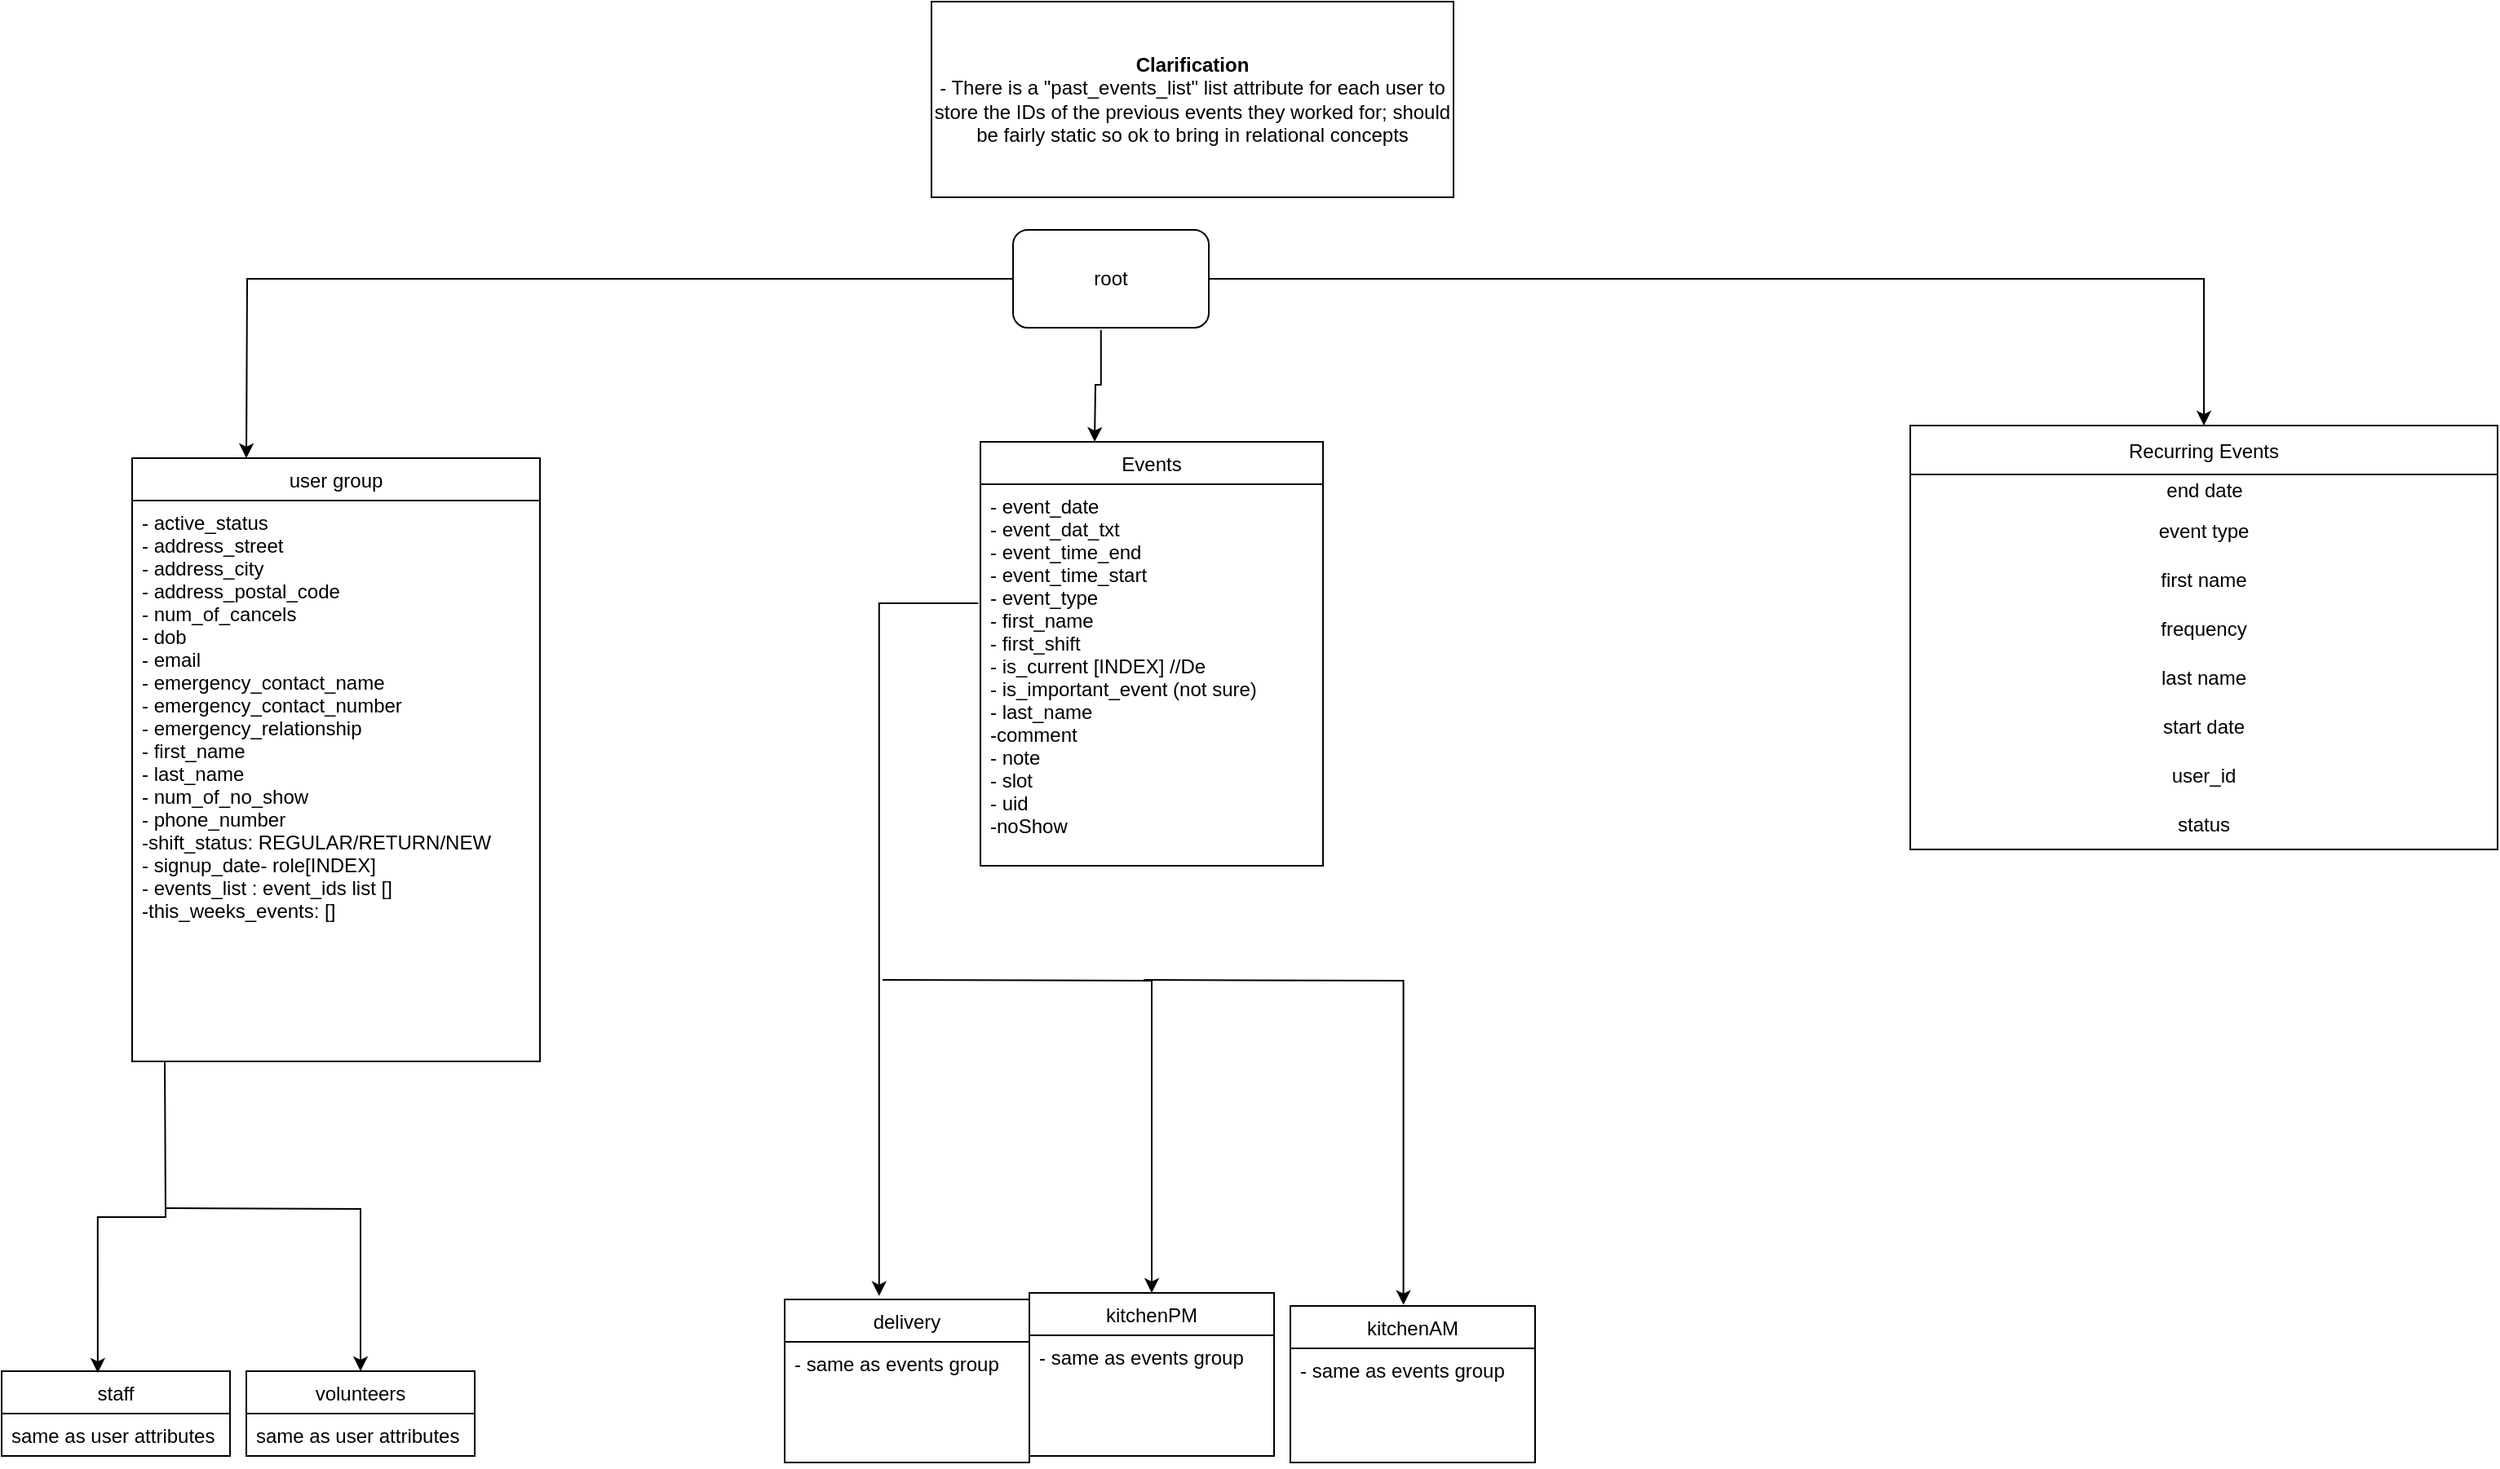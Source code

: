 <mxfile version="16.6.4" type="google"><diagram id="CYc8Alj8YEeZP_eTJ0H1" name="Page-1"><mxGraphModel dx="2844" dy="1504" grid="1" gridSize="10" guides="1" tooltips="1" connect="1" arrows="1" fold="1" page="1" pageScale="1" pageWidth="850" pageHeight="1100" math="0" shadow="0"><root><mxCell id="0"/><mxCell id="1" parent="0"/><mxCell id="iTW5-F_iSUV9SQm6rUlk-3" style="edgeStyle=orthogonalEdgeStyle;rounded=0;orthogonalLoop=1;jettySize=auto;html=1;entryX=0.5;entryY=0;entryDx=0;entryDy=0;" parent="1" source="iTW5-F_iSUV9SQm6rUlk-1" edge="1"><mxGeometry relative="1" as="geometry"><mxPoint x="230" y="280" as="targetPoint"/></mxGeometry></mxCell><mxCell id="iTW5-F_iSUV9SQm6rUlk-22" style="edgeStyle=orthogonalEdgeStyle;rounded=0;orthogonalLoop=1;jettySize=auto;html=1;exitX=0.449;exitY=1.022;exitDx=0;exitDy=0;exitPerimeter=0;" parent="1" source="iTW5-F_iSUV9SQm6rUlk-1" edge="1"><mxGeometry relative="1" as="geometry"><mxPoint x="750" y="270" as="targetPoint"/></mxGeometry></mxCell><mxCell id="kx9c0yVoqD47GqQ9nCUQ-14" style="edgeStyle=orthogonalEdgeStyle;rounded=0;orthogonalLoop=1;jettySize=auto;html=1;entryX=0.5;entryY=0;entryDx=0;entryDy=0;" edge="1" parent="1" source="iTW5-F_iSUV9SQm6rUlk-1" target="kx9c0yVoqD47GqQ9nCUQ-8"><mxGeometry relative="1" as="geometry"/></mxCell><mxCell id="iTW5-F_iSUV9SQm6rUlk-1" value="root" style="rounded=1;whiteSpace=wrap;html=1;" parent="1" vertex="1"><mxGeometry x="700" y="140" width="120" height="60" as="geometry"/></mxCell><mxCell id="iTW5-F_iSUV9SQm6rUlk-4" value="user group" style="swimlane;fontStyle=0;childLayout=stackLayout;horizontal=1;startSize=26;fillColor=none;horizontalStack=0;resizeParent=1;resizeParentMax=0;resizeLast=0;collapsible=1;marginBottom=0;" parent="1" vertex="1"><mxGeometry x="160" y="280" width="250" height="370" as="geometry"/></mxCell><mxCell id="iTW5-F_iSUV9SQm6rUlk-6" value="- active_status&#xA;- address_street&#xA;- address_city&#xA;- address_postal_code&#xA;- num_of_cancels&#xA;- dob&#xA;- email&#xA;- emergency_contact_name&#xA;- emergency_contact_number&#xA;- emergency_relationship&#xA;- first_name&#xA;- last_name&#xA;- num_of_no_show&#xA;- phone_number&#xA;-shift_status: REGULAR/RETURN/NEW&#xA;- signup_date- role[INDEX]&#xA;- events_list : event_ids list []&#xA;-this_weeks_events: []&#xA;&#xA;&#xA;" style="text;strokeColor=none;fillColor=none;align=left;verticalAlign=top;spacingLeft=4;spacingRight=4;overflow=hidden;rotatable=0;points=[[0,0.5],[1,0.5]];portConstraint=eastwest;" parent="iTW5-F_iSUV9SQm6rUlk-4" vertex="1"><mxGeometry y="26" width="250" height="344" as="geometry"/></mxCell><mxCell id="iTW5-F_iSUV9SQm6rUlk-8" value="volunteers" style="swimlane;fontStyle=0;childLayout=stackLayout;horizontal=1;startSize=26;fillColor=none;horizontalStack=0;resizeParent=1;resizeParentMax=0;resizeLast=0;collapsible=1;marginBottom=0;" parent="1" vertex="1"><mxGeometry x="230" y="840" width="140" height="52" as="geometry"/></mxCell><mxCell id="iTW5-F_iSUV9SQm6rUlk-9" value="same as user attributes" style="text;strokeColor=none;fillColor=none;align=left;verticalAlign=top;spacingLeft=4;spacingRight=4;overflow=hidden;rotatable=0;points=[[0,0.5],[1,0.5]];portConstraint=eastwest;" parent="iTW5-F_iSUV9SQm6rUlk-8" vertex="1"><mxGeometry y="26" width="140" height="26" as="geometry"/></mxCell><mxCell id="iTW5-F_iSUV9SQm6rUlk-12" style="edgeStyle=orthogonalEdgeStyle;rounded=0;orthogonalLoop=1;jettySize=auto;html=1;" parent="1" target="iTW5-F_iSUV9SQm6rUlk-8" edge="1"><mxGeometry relative="1" as="geometry"><mxPoint x="180" y="740" as="sourcePoint"/></mxGeometry></mxCell><mxCell id="iTW5-F_iSUV9SQm6rUlk-13" value="staff" style="swimlane;fontStyle=0;childLayout=stackLayout;horizontal=1;startSize=26;fillColor=none;horizontalStack=0;resizeParent=1;resizeParentMax=0;resizeLast=0;collapsible=1;marginBottom=0;" parent="1" vertex="1"><mxGeometry x="80" y="840" width="140" height="52" as="geometry"/></mxCell><mxCell id="iTW5-F_iSUV9SQm6rUlk-14" value="same as user attributes" style="text;strokeColor=none;fillColor=none;align=left;verticalAlign=top;spacingLeft=4;spacingRight=4;overflow=hidden;rotatable=0;points=[[0,0.5],[1,0.5]];portConstraint=eastwest;" parent="iTW5-F_iSUV9SQm6rUlk-13" vertex="1"><mxGeometry y="26" width="140" height="26" as="geometry"/></mxCell><mxCell id="iTW5-F_iSUV9SQm6rUlk-21" value="&lt;b&gt;Clarification&lt;/b&gt;&lt;br&gt;- There is a &quot;past_events_list&quot; list attribute for each user to store the IDs of the previous events they worked for; should be fairly static so ok to bring in relational concepts" style="rounded=0;whiteSpace=wrap;html=1;" parent="1" vertex="1"><mxGeometry x="650" width="320" height="120" as="geometry"/></mxCell><mxCell id="iTW5-F_iSUV9SQm6rUlk-24" value="Events" style="swimlane;fontStyle=0;childLayout=stackLayout;horizontal=1;startSize=26;fillColor=none;horizontalStack=0;resizeParent=1;resizeParentMax=0;resizeLast=0;collapsible=1;marginBottom=0;" parent="1" vertex="1"><mxGeometry x="680" y="270" width="210" height="260" as="geometry"/></mxCell><mxCell id="iTW5-F_iSUV9SQm6rUlk-25" value="- event_date&#xA;- event_dat_txt&#xA;- event_time_end&#xA;- event_time_start&#xA;- event_type&#xA;- first_name&#xA;- first_shift &#xA;- is_current [INDEX] //De&#xA;- is_important_event (not sure)&#xA;- last_name&#xA;-comment&#xA;- note&#xA;- slot&#xA;- uid&#xA;-noShow&#xA;&#xA;" style="text;strokeColor=none;fillColor=none;align=left;verticalAlign=top;spacingLeft=4;spacingRight=4;overflow=hidden;rotatable=0;points=[[0,0.5],[1,0.5]];portConstraint=eastwest;" parent="iTW5-F_iSUV9SQm6rUlk-24" vertex="1"><mxGeometry y="26" width="210" height="234" as="geometry"/></mxCell><mxCell id="iTW5-F_iSUV9SQm6rUlk-28" value="delivery" style="swimlane;fontStyle=0;childLayout=stackLayout;horizontal=1;startSize=26;fillColor=none;horizontalStack=0;resizeParent=1;resizeParentMax=0;resizeLast=0;collapsible=1;marginBottom=0;" parent="1" vertex="1"><mxGeometry x="560" y="796" width="150" height="100" as="geometry"/></mxCell><mxCell id="iTW5-F_iSUV9SQm6rUlk-29" value="- same as events group" style="text;strokeColor=none;fillColor=none;align=left;verticalAlign=top;spacingLeft=4;spacingRight=4;overflow=hidden;rotatable=0;points=[[0,0.5],[1,0.5]];portConstraint=eastwest;" parent="iTW5-F_iSUV9SQm6rUlk-28" vertex="1"><mxGeometry y="26" width="150" height="74" as="geometry"/></mxCell><mxCell id="iTW5-F_iSUV9SQm6rUlk-30" value="kitchenPM" style="swimlane;fontStyle=0;childLayout=stackLayout;horizontal=1;startSize=26;fillColor=none;horizontalStack=0;resizeParent=1;resizeParentMax=0;resizeLast=0;collapsible=1;marginBottom=0;" parent="1" vertex="1"><mxGeometry x="710" y="792" width="150" height="100" as="geometry"/></mxCell><mxCell id="iTW5-F_iSUV9SQm6rUlk-31" value="- same as events group" style="text;strokeColor=none;fillColor=none;align=left;verticalAlign=top;spacingLeft=4;spacingRight=4;overflow=hidden;rotatable=0;points=[[0,0.5],[1,0.5]];portConstraint=eastwest;" parent="iTW5-F_iSUV9SQm6rUlk-30" vertex="1"><mxGeometry y="26" width="150" height="74" as="geometry"/></mxCell><mxCell id="4ZGWsH42hW3fTyE2jTXR-1" style="edgeStyle=orthogonalEdgeStyle;rounded=0;orthogonalLoop=1;jettySize=auto;html=1;entryX=0.421;entryY=0.019;entryDx=0;entryDy=0;entryPerimeter=0;" parent="1" target="iTW5-F_iSUV9SQm6rUlk-13" edge="1"><mxGeometry relative="1" as="geometry"><mxPoint x="180" y="650" as="sourcePoint"/></mxGeometry></mxCell><mxCell id="4ZGWsH42hW3fTyE2jTXR-5" value="kitchenAM" style="swimlane;fontStyle=0;childLayout=stackLayout;horizontal=1;startSize=26;fillColor=none;horizontalStack=0;resizeParent=1;resizeParentMax=0;resizeLast=0;collapsible=1;marginBottom=0;" parent="1" vertex="1"><mxGeometry x="870" y="800" width="150" height="96" as="geometry"/></mxCell><mxCell id="4ZGWsH42hW3fTyE2jTXR-6" value="- same as events group" style="text;strokeColor=none;fillColor=none;align=left;verticalAlign=top;spacingLeft=4;spacingRight=4;overflow=hidden;rotatable=0;points=[[0,0.5],[1,0.5]];portConstraint=eastwest;" parent="4ZGWsH42hW3fTyE2jTXR-5" vertex="1"><mxGeometry y="26" width="150" height="70" as="geometry"/></mxCell><mxCell id="4ZGWsH42hW3fTyE2jTXR-7" style="edgeStyle=orthogonalEdgeStyle;rounded=0;orthogonalLoop=1;jettySize=auto;html=1;entryX=0.462;entryY=-0.007;entryDx=0;entryDy=0;entryPerimeter=0;" parent="1" target="4ZGWsH42hW3fTyE2jTXR-5" edge="1"><mxGeometry relative="1" as="geometry"><mxPoint x="780" y="600" as="sourcePoint"/></mxGeometry></mxCell><mxCell id="4ZGWsH42hW3fTyE2jTXR-8" style="edgeStyle=orthogonalEdgeStyle;rounded=0;orthogonalLoop=1;jettySize=auto;html=1;entryX=0.5;entryY=0;entryDx=0;entryDy=0;" parent="1" target="iTW5-F_iSUV9SQm6rUlk-30" edge="1"><mxGeometry relative="1" as="geometry"><mxPoint x="620" y="600" as="sourcePoint"/></mxGeometry></mxCell><mxCell id="4ZGWsH42hW3fTyE2jTXR-9" style="edgeStyle=orthogonalEdgeStyle;rounded=0;orthogonalLoop=1;jettySize=auto;html=1;entryX=0.386;entryY=-0.021;entryDx=0;entryDy=0;entryPerimeter=0;exitX=-0.006;exitY=0.312;exitDx=0;exitDy=0;exitPerimeter=0;" parent="1" source="iTW5-F_iSUV9SQm6rUlk-25" target="iTW5-F_iSUV9SQm6rUlk-28" edge="1"><mxGeometry relative="1" as="geometry"/></mxCell><mxCell id="kx9c0yVoqD47GqQ9nCUQ-8" value="Recurring Events" style="swimlane;fontStyle=0;childLayout=stackLayout;horizontal=1;startSize=30;horizontalStack=0;resizeParent=1;resizeParentMax=0;resizeLast=0;collapsible=1;marginBottom=0;" vertex="1" parent="1"><mxGeometry x="1250" y="260" width="360" height="260" as="geometry"/></mxCell><mxCell id="kx9c0yVoqD47GqQ9nCUQ-16" value="end date" style="text;html=1;align=center;verticalAlign=middle;resizable=0;points=[];autosize=1;strokeColor=none;fillColor=none;rotation=0;" vertex="1" parent="kx9c0yVoqD47GqQ9nCUQ-8"><mxGeometry y="30" width="360" height="20" as="geometry"/></mxCell><mxCell id="kx9c0yVoqD47GqQ9nCUQ-17" value="event type" style="text;html=1;strokeColor=none;fillColor=none;align=center;verticalAlign=middle;whiteSpace=wrap;rounded=0;" vertex="1" parent="kx9c0yVoqD47GqQ9nCUQ-8"><mxGeometry y="50" width="360" height="30" as="geometry"/></mxCell><mxCell id="kx9c0yVoqD47GqQ9nCUQ-18" value="first name" style="text;html=1;strokeColor=none;fillColor=none;align=center;verticalAlign=middle;whiteSpace=wrap;rounded=0;" vertex="1" parent="kx9c0yVoqD47GqQ9nCUQ-8"><mxGeometry y="80" width="360" height="30" as="geometry"/></mxCell><mxCell id="kx9c0yVoqD47GqQ9nCUQ-20" value="frequency" style="text;html=1;strokeColor=none;fillColor=none;align=center;verticalAlign=middle;whiteSpace=wrap;rounded=0;" vertex="1" parent="kx9c0yVoqD47GqQ9nCUQ-8"><mxGeometry y="110" width="360" height="30" as="geometry"/></mxCell><mxCell id="kx9c0yVoqD47GqQ9nCUQ-19" value="last name" style="text;html=1;strokeColor=none;fillColor=none;align=center;verticalAlign=middle;whiteSpace=wrap;rounded=0;" vertex="1" parent="kx9c0yVoqD47GqQ9nCUQ-8"><mxGeometry y="140" width="360" height="30" as="geometry"/></mxCell><mxCell id="kx9c0yVoqD47GqQ9nCUQ-21" value="start date" style="text;html=1;strokeColor=none;fillColor=none;align=center;verticalAlign=middle;whiteSpace=wrap;rounded=0;" vertex="1" parent="kx9c0yVoqD47GqQ9nCUQ-8"><mxGeometry y="170" width="360" height="30" as="geometry"/></mxCell><mxCell id="kx9c0yVoqD47GqQ9nCUQ-22" value="user_id" style="text;html=1;strokeColor=none;fillColor=none;align=center;verticalAlign=middle;whiteSpace=wrap;rounded=0;" vertex="1" parent="kx9c0yVoqD47GqQ9nCUQ-8"><mxGeometry y="200" width="360" height="30" as="geometry"/></mxCell><mxCell id="kx9c0yVoqD47GqQ9nCUQ-23" value="status" style="text;html=1;strokeColor=none;fillColor=none;align=center;verticalAlign=middle;whiteSpace=wrap;rounded=0;" vertex="1" parent="kx9c0yVoqD47GqQ9nCUQ-8"><mxGeometry y="230" width="360" height="30" as="geometry"/></mxCell></root></mxGraphModel></diagram></mxfile>
